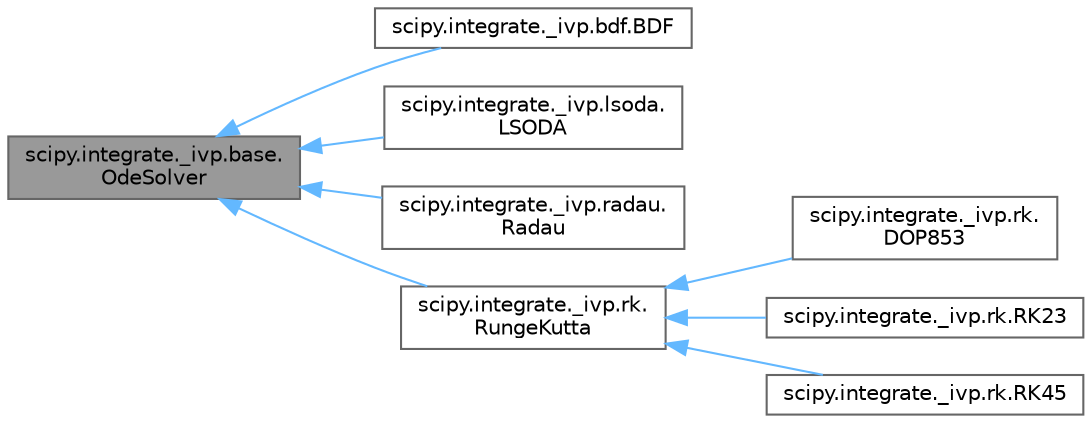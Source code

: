digraph "scipy.integrate._ivp.base.OdeSolver"
{
 // LATEX_PDF_SIZE
  bgcolor="transparent";
  edge [fontname=Helvetica,fontsize=10,labelfontname=Helvetica,labelfontsize=10];
  node [fontname=Helvetica,fontsize=10,shape=box,height=0.2,width=0.4];
  rankdir="LR";
  Node1 [id="Node000001",label="scipy.integrate._ivp.base.\lOdeSolver",height=0.2,width=0.4,color="gray40", fillcolor="grey60", style="filled", fontcolor="black",tooltip=" "];
  Node1 -> Node2 [id="edge1_Node000001_Node000002",dir="back",color="steelblue1",style="solid",tooltip=" "];
  Node2 [id="Node000002",label="scipy.integrate._ivp.bdf.BDF",height=0.2,width=0.4,color="gray40", fillcolor="white", style="filled",URL="$d6/db8/classscipy_1_1integrate_1_1__ivp_1_1bdf_1_1BDF.html",tooltip=" "];
  Node1 -> Node3 [id="edge2_Node000001_Node000003",dir="back",color="steelblue1",style="solid",tooltip=" "];
  Node3 [id="Node000003",label="scipy.integrate._ivp.lsoda.\lLSODA",height=0.2,width=0.4,color="gray40", fillcolor="white", style="filled",URL="$d9/d96/classscipy_1_1integrate_1_1__ivp_1_1lsoda_1_1LSODA.html",tooltip=" "];
  Node1 -> Node4 [id="edge3_Node000001_Node000004",dir="back",color="steelblue1",style="solid",tooltip=" "];
  Node4 [id="Node000004",label="scipy.integrate._ivp.radau.\lRadau",height=0.2,width=0.4,color="gray40", fillcolor="white", style="filled",URL="$d5/d8c/classscipy_1_1integrate_1_1__ivp_1_1radau_1_1Radau.html",tooltip=" "];
  Node1 -> Node5 [id="edge4_Node000001_Node000005",dir="back",color="steelblue1",style="solid",tooltip=" "];
  Node5 [id="Node000005",label="scipy.integrate._ivp.rk.\lRungeKutta",height=0.2,width=0.4,color="gray40", fillcolor="white", style="filled",URL="$d1/d5d/classscipy_1_1integrate_1_1__ivp_1_1rk_1_1RungeKutta.html",tooltip=" "];
  Node5 -> Node6 [id="edge5_Node000005_Node000006",dir="back",color="steelblue1",style="solid",tooltip=" "];
  Node6 [id="Node000006",label="scipy.integrate._ivp.rk.\lDOP853",height=0.2,width=0.4,color="gray40", fillcolor="white", style="filled",URL="$dc/d2f/classscipy_1_1integrate_1_1__ivp_1_1rk_1_1DOP853.html",tooltip=" "];
  Node5 -> Node7 [id="edge6_Node000005_Node000007",dir="back",color="steelblue1",style="solid",tooltip=" "];
  Node7 [id="Node000007",label="scipy.integrate._ivp.rk.RK23",height=0.2,width=0.4,color="gray40", fillcolor="white", style="filled",URL="$dc/df4/classscipy_1_1integrate_1_1__ivp_1_1rk_1_1RK23.html",tooltip=" "];
  Node5 -> Node8 [id="edge7_Node000005_Node000008",dir="back",color="steelblue1",style="solid",tooltip=" "];
  Node8 [id="Node000008",label="scipy.integrate._ivp.rk.RK45",height=0.2,width=0.4,color="gray40", fillcolor="white", style="filled",URL="$d4/d77/classscipy_1_1integrate_1_1__ivp_1_1rk_1_1RK45.html",tooltip=" "];
}
